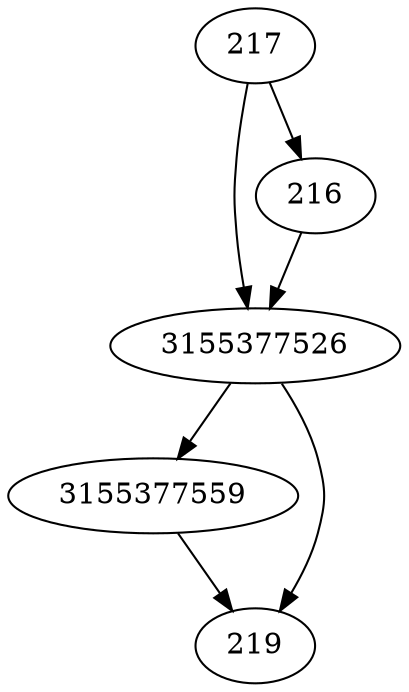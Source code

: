 strict digraph  {
3155377526;
3155377559;
216;
217;
219;
3155377526 -> 219;
3155377526 -> 3155377559;
3155377559 -> 219;
216 -> 3155377526;
217 -> 216;
217 -> 3155377526;
}
